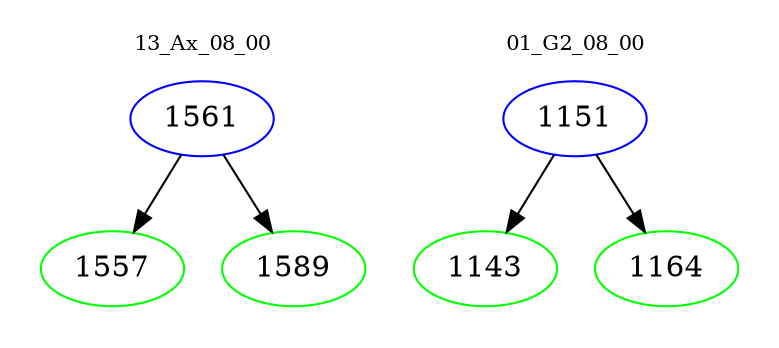 digraph{
subgraph cluster_0 {
color = white
label = "13_Ax_08_00";
fontsize=10;
T0_1561 [label="1561", color="blue"]
T0_1561 -> T0_1557 [color="black"]
T0_1557 [label="1557", color="green"]
T0_1561 -> T0_1589 [color="black"]
T0_1589 [label="1589", color="green"]
}
subgraph cluster_1 {
color = white
label = "01_G2_08_00";
fontsize=10;
T1_1151 [label="1151", color="blue"]
T1_1151 -> T1_1143 [color="black"]
T1_1143 [label="1143", color="green"]
T1_1151 -> T1_1164 [color="black"]
T1_1164 [label="1164", color="green"]
}
}
